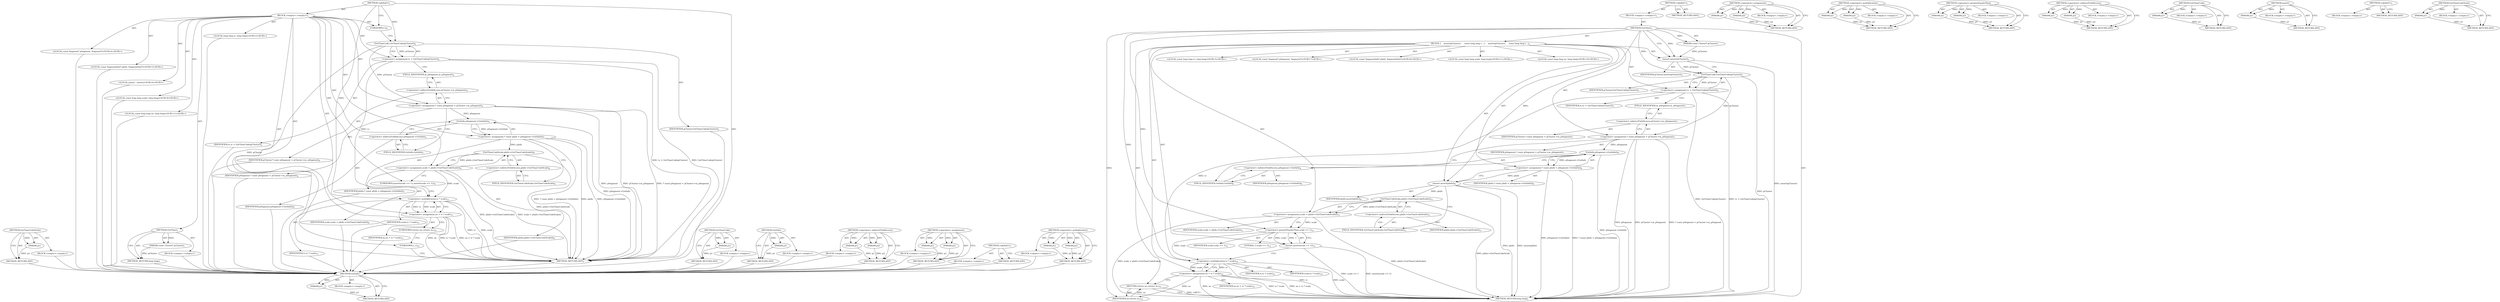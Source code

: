 digraph "&lt;operator&gt;.multiplication" {
vulnerable_95 [label=<(METHOD,GetInfo)>];
vulnerable_96 [label=<(PARAM,p1)>];
vulnerable_97 [label=<(BLOCK,&lt;empty&gt;,&lt;empty&gt;)>];
vulnerable_98 [label=<(METHOD_RETURN,ANY)>];
vulnerable_6 [label=<(METHOD,&lt;global&gt;)<SUB>1</SUB>>];
vulnerable_7 [label=<(BLOCK,&lt;empty&gt;,&lt;empty&gt;)<SUB>1</SUB>>];
vulnerable_8 [label=<(METHOD,GetTime)<SUB>1</SUB>>];
vulnerable_9 [label=<(PARAM,const Cluster* pCluster)<SUB>1</SUB>>];
vulnerable_10 [label=<(BLOCK,{
    assert(pCluster);
 
    const long long t...,{
    assert(pCluster);
 
    const long long t...)<SUB>2</SUB>>];
vulnerable_11 [label=<(assert,assert(pCluster))<SUB>3</SUB>>];
vulnerable_12 [label=<(IDENTIFIER,pCluster,assert(pCluster))<SUB>3</SUB>>];
vulnerable_13 [label="<(LOCAL,const long long tc: long long)<SUB>5</SUB>>"];
vulnerable_14 [label=<(&lt;operator&gt;.assignment,tc = GetTimeCode(pCluster))<SUB>5</SUB>>];
vulnerable_15 [label=<(IDENTIFIER,tc,tc = GetTimeCode(pCluster))<SUB>5</SUB>>];
vulnerable_16 [label=<(GetTimeCode,GetTimeCode(pCluster))<SUB>5</SUB>>];
vulnerable_17 [label=<(IDENTIFIER,pCluster,GetTimeCode(pCluster))<SUB>5</SUB>>];
vulnerable_18 [label="<(LOCAL,const Segment* pSegment: Segment*)<SUB>7</SUB>>"];
vulnerable_19 [label=<(&lt;operator&gt;.assignment,* const pSegment = pCluster-&gt;m_pSegment)<SUB>7</SUB>>];
vulnerable_20 [label=<(IDENTIFIER,pSegment,* const pSegment = pCluster-&gt;m_pSegment)<SUB>7</SUB>>];
vulnerable_21 [label=<(&lt;operator&gt;.indirectFieldAccess,pCluster-&gt;m_pSegment)<SUB>7</SUB>>];
vulnerable_22 [label=<(IDENTIFIER,pCluster,* const pSegment = pCluster-&gt;m_pSegment)<SUB>7</SUB>>];
vulnerable_23 [label=<(FIELD_IDENTIFIER,m_pSegment,m_pSegment)<SUB>7</SUB>>];
vulnerable_24 [label="<(LOCAL,const SegmentInfo* pInfo: SegmentInfo*)<SUB>8</SUB>>"];
vulnerable_25 [label=<(&lt;operator&gt;.assignment,* const pInfo = pSegment-&gt;GetInfo())<SUB>8</SUB>>];
vulnerable_26 [label=<(IDENTIFIER,pInfo,* const pInfo = pSegment-&gt;GetInfo())<SUB>8</SUB>>];
vulnerable_27 [label=<(GetInfo,pSegment-&gt;GetInfo())<SUB>8</SUB>>];
vulnerable_28 [label=<(&lt;operator&gt;.indirectFieldAccess,pSegment-&gt;GetInfo)<SUB>8</SUB>>];
vulnerable_29 [label=<(IDENTIFIER,pSegment,pSegment-&gt;GetInfo())<SUB>8</SUB>>];
vulnerable_30 [label=<(FIELD_IDENTIFIER,GetInfo,GetInfo)<SUB>8</SUB>>];
vulnerable_31 [label=<(assert,assert(pInfo))<SUB>9</SUB>>];
vulnerable_32 [label=<(IDENTIFIER,pInfo,assert(pInfo))<SUB>9</SUB>>];
vulnerable_33 [label="<(LOCAL,const long long scale: long long)<SUB>11</SUB>>"];
vulnerable_34 [label=<(&lt;operator&gt;.assignment,scale = pInfo-&gt;GetTimeCodeScale())<SUB>11</SUB>>];
vulnerable_35 [label=<(IDENTIFIER,scale,scale = pInfo-&gt;GetTimeCodeScale())<SUB>11</SUB>>];
vulnerable_36 [label=<(GetTimeCodeScale,pInfo-&gt;GetTimeCodeScale())<SUB>11</SUB>>];
vulnerable_37 [label=<(&lt;operator&gt;.indirectFieldAccess,pInfo-&gt;GetTimeCodeScale)<SUB>11</SUB>>];
vulnerable_38 [label=<(IDENTIFIER,pInfo,pInfo-&gt;GetTimeCodeScale())<SUB>11</SUB>>];
vulnerable_39 [label=<(FIELD_IDENTIFIER,GetTimeCodeScale,GetTimeCodeScale)<SUB>11</SUB>>];
vulnerable_40 [label=<(assert,assert(scale &gt;= 1))<SUB>12</SUB>>];
vulnerable_41 [label=<(&lt;operator&gt;.greaterEqualsThan,scale &gt;= 1)<SUB>12</SUB>>];
vulnerable_42 [label=<(IDENTIFIER,scale,scale &gt;= 1)<SUB>12</SUB>>];
vulnerable_43 [label=<(LITERAL,1,scale &gt;= 1)<SUB>12</SUB>>];
vulnerable_44 [label="<(LOCAL,const long long ns: long long)<SUB>14</SUB>>"];
vulnerable_45 [label=<(&lt;operator&gt;.assignment,ns = tc * scale)<SUB>14</SUB>>];
vulnerable_46 [label=<(IDENTIFIER,ns,ns = tc * scale)<SUB>14</SUB>>];
vulnerable_47 [label=<(&lt;operator&gt;.multiplication,tc * scale)<SUB>14</SUB>>];
vulnerable_48 [label=<(IDENTIFIER,tc,tc * scale)<SUB>14</SUB>>];
vulnerable_49 [label=<(IDENTIFIER,scale,tc * scale)<SUB>14</SUB>>];
vulnerable_50 [label=<(RETURN,return ns;,return ns;)<SUB>15</SUB>>];
vulnerable_51 [label=<(IDENTIFIER,ns,return ns;)<SUB>15</SUB>>];
vulnerable_52 [label=<(METHOD_RETURN,long long)<SUB>1</SUB>>];
vulnerable_54 [label=<(METHOD_RETURN,ANY)<SUB>1</SUB>>];
vulnerable_81 [label=<(METHOD,&lt;operator&gt;.assignment)>];
vulnerable_82 [label=<(PARAM,p1)>];
vulnerable_83 [label=<(PARAM,p2)>];
vulnerable_84 [label=<(BLOCK,&lt;empty&gt;,&lt;empty&gt;)>];
vulnerable_85 [label=<(METHOD_RETURN,ANY)>];
vulnerable_108 [label=<(METHOD,&lt;operator&gt;.multiplication)>];
vulnerable_109 [label=<(PARAM,p1)>];
vulnerable_110 [label=<(PARAM,p2)>];
vulnerable_111 [label=<(BLOCK,&lt;empty&gt;,&lt;empty&gt;)>];
vulnerable_112 [label=<(METHOD_RETURN,ANY)>];
vulnerable_103 [label=<(METHOD,&lt;operator&gt;.greaterEqualsThan)>];
vulnerable_104 [label=<(PARAM,p1)>];
vulnerable_105 [label=<(PARAM,p2)>];
vulnerable_106 [label=<(BLOCK,&lt;empty&gt;,&lt;empty&gt;)>];
vulnerable_107 [label=<(METHOD_RETURN,ANY)>];
vulnerable_90 [label=<(METHOD,&lt;operator&gt;.indirectFieldAccess)>];
vulnerable_91 [label=<(PARAM,p1)>];
vulnerable_92 [label=<(PARAM,p2)>];
vulnerable_93 [label=<(BLOCK,&lt;empty&gt;,&lt;empty&gt;)>];
vulnerable_94 [label=<(METHOD_RETURN,ANY)>];
vulnerable_86 [label=<(METHOD,GetTimeCode)>];
vulnerable_87 [label=<(PARAM,p1)>];
vulnerable_88 [label=<(BLOCK,&lt;empty&gt;,&lt;empty&gt;)>];
vulnerable_89 [label=<(METHOD_RETURN,ANY)>];
vulnerable_77 [label=<(METHOD,assert)>];
vulnerable_78 [label=<(PARAM,p1)>];
vulnerable_79 [label=<(BLOCK,&lt;empty&gt;,&lt;empty&gt;)>];
vulnerable_80 [label=<(METHOD_RETURN,ANY)>];
vulnerable_71 [label=<(METHOD,&lt;global&gt;)<SUB>1</SUB>>];
vulnerable_72 [label=<(BLOCK,&lt;empty&gt;,&lt;empty&gt;)>];
vulnerable_73 [label=<(METHOD_RETURN,ANY)>];
vulnerable_99 [label=<(METHOD,GetTimeCodeScale)>];
vulnerable_100 [label=<(PARAM,p1)>];
vulnerable_101 [label=<(BLOCK,&lt;empty&gt;,&lt;empty&gt;)>];
vulnerable_102 [label=<(METHOD_RETURN,ANY)>];
fixed_88 [label=<(METHOD,GetTimeCodeScale)>];
fixed_89 [label=<(PARAM,p1)>];
fixed_90 [label=<(BLOCK,&lt;empty&gt;,&lt;empty&gt;)>];
fixed_91 [label=<(METHOD_RETURN,ANY)>];
fixed_6 [label=<(METHOD,&lt;global&gt;)<SUB>1</SUB>>];
fixed_7 [label=<(BLOCK,&lt;empty&gt;,&lt;empty&gt;)<SUB>1</SUB>>];
fixed_8 [label=<(METHOD,GetTime)<SUB>1</SUB>>];
fixed_9 [label=<(PARAM,const Cluster* pCluster)<SUB>1</SUB>>];
fixed_10 [label=<(BLOCK,&lt;empty&gt;,&lt;empty&gt;)>];
fixed_11 [label=<(METHOD_RETURN,long long)<SUB>1</SUB>>];
fixed_13 [label=<(UNKNOWN,t,t)<SUB>2</SUB>>];
fixed_14 [label="<(LOCAL,long long tc: long long)<SUB>2</SUB>>"];
fixed_15 [label=<(&lt;operator&gt;.assignment,tc = GetTimeCode(pCluster))<SUB>2</SUB>>];
fixed_16 [label=<(IDENTIFIER,tc,tc = GetTimeCode(pCluster))<SUB>2</SUB>>];
fixed_17 [label=<(GetTimeCode,GetTimeCode(pCluster))<SUB>2</SUB>>];
fixed_18 [label=<(IDENTIFIER,pCluster,GetTimeCode(pCluster))<SUB>2</SUB>>];
fixed_19 [label="<(LOCAL,const Segment* pSegment: Segment*)<SUB>4</SUB>>"];
fixed_20 [label=<(&lt;operator&gt;.assignment,* const pSegment = pCluster-&gt;m_pSegment)<SUB>4</SUB>>];
fixed_21 [label=<(IDENTIFIER,pSegment,* const pSegment = pCluster-&gt;m_pSegment)<SUB>4</SUB>>];
fixed_22 [label=<(&lt;operator&gt;.indirectFieldAccess,pCluster-&gt;m_pSegment)<SUB>4</SUB>>];
fixed_23 [label=<(IDENTIFIER,pCluster,* const pSegment = pCluster-&gt;m_pSegment)<SUB>4</SUB>>];
fixed_24 [label=<(FIELD_IDENTIFIER,m_pSegment,m_pSegment)<SUB>4</SUB>>];
fixed_25 [label="<(LOCAL,const SegmentInfo* pInfo: SegmentInfo*)<SUB>5</SUB>>"];
fixed_26 [label=<(&lt;operator&gt;.assignment,* const pInfo = pSegment-&gt;GetInfo())<SUB>5</SUB>>];
fixed_27 [label=<(IDENTIFIER,pInfo,* const pInfo = pSegment-&gt;GetInfo())<SUB>5</SUB>>];
fixed_28 [label=<(GetInfo,pSegment-&gt;GetInfo())<SUB>5</SUB>>];
fixed_29 [label=<(&lt;operator&gt;.indirectFieldAccess,pSegment-&gt;GetInfo)<SUB>5</SUB>>];
fixed_30 [label=<(IDENTIFIER,pSegment,pSegment-&gt;GetInfo())<SUB>5</SUB>>];
fixed_31 [label=<(FIELD_IDENTIFIER,GetInfo,GetInfo)<SUB>5</SUB>>];
fixed_32 [label="<(LOCAL,assert : assert)<SUB>6</SUB>>"];
fixed_33 [label="<(LOCAL,const long long scale: long long)<SUB>8</SUB>>"];
fixed_34 [label=<(&lt;operator&gt;.assignment,scale = pInfo-&gt;GetTimeCodeScale())<SUB>8</SUB>>];
fixed_35 [label=<(IDENTIFIER,scale,scale = pInfo-&gt;GetTimeCodeScale())<SUB>8</SUB>>];
fixed_36 [label=<(GetTimeCodeScale,pInfo-&gt;GetTimeCodeScale())<SUB>8</SUB>>];
fixed_37 [label=<(&lt;operator&gt;.indirectFieldAccess,pInfo-&gt;GetTimeCodeScale)<SUB>8</SUB>>];
fixed_38 [label=<(IDENTIFIER,pInfo,pInfo-&gt;GetTimeCodeScale())<SUB>8</SUB>>];
fixed_39 [label=<(FIELD_IDENTIFIER,GetTimeCodeScale,GetTimeCodeScale)<SUB>8</SUB>>];
fixed_40 [label=<(UNKNOWN,assert(scale &gt;= 1);,assert(scale &gt;= 1);)<SUB>9</SUB>>];
fixed_41 [label="<(LOCAL,const long long ns: long long)<SUB>11</SUB>>"];
fixed_42 [label=<(&lt;operator&gt;.assignment,ns = tc * scale)<SUB>11</SUB>>];
fixed_43 [label=<(IDENTIFIER,ns,ns = tc * scale)<SUB>11</SUB>>];
fixed_44 [label=<(&lt;operator&gt;.multiplication,tc * scale)<SUB>11</SUB>>];
fixed_45 [label=<(IDENTIFIER,tc,tc * scale)<SUB>11</SUB>>];
fixed_46 [label=<(IDENTIFIER,scale,tc * scale)<SUB>11</SUB>>];
fixed_47 [label=<(UNKNOWN,return ns;,return ns;)<SUB>13</SUB>>];
fixed_48 [label=<(UNKNOWN,},})<SUB>14</SUB>>];
fixed_49 [label=<(METHOD_RETURN,ANY)<SUB>1</SUB>>];
fixed_75 [label=<(METHOD,GetTimeCode)>];
fixed_76 [label=<(PARAM,p1)>];
fixed_77 [label=<(BLOCK,&lt;empty&gt;,&lt;empty&gt;)>];
fixed_78 [label=<(METHOD_RETURN,ANY)>];
fixed_84 [label=<(METHOD,GetInfo)>];
fixed_85 [label=<(PARAM,p1)>];
fixed_86 [label=<(BLOCK,&lt;empty&gt;,&lt;empty&gt;)>];
fixed_87 [label=<(METHOD_RETURN,ANY)>];
fixed_79 [label=<(METHOD,&lt;operator&gt;.indirectFieldAccess)>];
fixed_80 [label=<(PARAM,p1)>];
fixed_81 [label=<(PARAM,p2)>];
fixed_82 [label=<(BLOCK,&lt;empty&gt;,&lt;empty&gt;)>];
fixed_83 [label=<(METHOD_RETURN,ANY)>];
fixed_70 [label=<(METHOD,&lt;operator&gt;.assignment)>];
fixed_71 [label=<(PARAM,p1)>];
fixed_72 [label=<(PARAM,p2)>];
fixed_73 [label=<(BLOCK,&lt;empty&gt;,&lt;empty&gt;)>];
fixed_74 [label=<(METHOD_RETURN,ANY)>];
fixed_64 [label=<(METHOD,&lt;global&gt;)<SUB>1</SUB>>];
fixed_65 [label=<(BLOCK,&lt;empty&gt;,&lt;empty&gt;)>];
fixed_66 [label=<(METHOD_RETURN,ANY)>];
fixed_92 [label=<(METHOD,&lt;operator&gt;.multiplication)>];
fixed_93 [label=<(PARAM,p1)>];
fixed_94 [label=<(PARAM,p2)>];
fixed_95 [label=<(BLOCK,&lt;empty&gt;,&lt;empty&gt;)>];
fixed_96 [label=<(METHOD_RETURN,ANY)>];
vulnerable_95 -> vulnerable_96  [key=0, label="AST: "];
vulnerable_95 -> vulnerable_96  [key=1, label="DDG: "];
vulnerable_95 -> vulnerable_97  [key=0, label="AST: "];
vulnerable_95 -> vulnerable_98  [key=0, label="AST: "];
vulnerable_95 -> vulnerable_98  [key=1, label="CFG: "];
vulnerable_96 -> vulnerable_98  [key=0, label="DDG: p1"];
vulnerable_6 -> vulnerable_7  [key=0, label="AST: "];
vulnerable_6 -> vulnerable_54  [key=0, label="AST: "];
vulnerable_6 -> vulnerable_54  [key=1, label="CFG: "];
vulnerable_7 -> vulnerable_8  [key=0, label="AST: "];
vulnerable_8 -> vulnerable_9  [key=0, label="AST: "];
vulnerable_8 -> vulnerable_9  [key=1, label="DDG: "];
vulnerable_8 -> vulnerable_10  [key=0, label="AST: "];
vulnerable_8 -> vulnerable_52  [key=0, label="AST: "];
vulnerable_8 -> vulnerable_11  [key=0, label="CFG: "];
vulnerable_8 -> vulnerable_11  [key=1, label="DDG: "];
vulnerable_8 -> vulnerable_31  [key=0, label="DDG: "];
vulnerable_8 -> vulnerable_51  [key=0, label="DDG: "];
vulnerable_8 -> vulnerable_16  [key=0, label="DDG: "];
vulnerable_8 -> vulnerable_41  [key=0, label="DDG: "];
vulnerable_8 -> vulnerable_47  [key=0, label="DDG: "];
vulnerable_9 -> vulnerable_11  [key=0, label="DDG: pCluster"];
vulnerable_10 -> vulnerable_11  [key=0, label="AST: "];
vulnerable_10 -> vulnerable_13  [key=0, label="AST: "];
vulnerable_10 -> vulnerable_14  [key=0, label="AST: "];
vulnerable_10 -> vulnerable_18  [key=0, label="AST: "];
vulnerable_10 -> vulnerable_19  [key=0, label="AST: "];
vulnerable_10 -> vulnerable_24  [key=0, label="AST: "];
vulnerable_10 -> vulnerable_25  [key=0, label="AST: "];
vulnerable_10 -> vulnerable_31  [key=0, label="AST: "];
vulnerable_10 -> vulnerable_33  [key=0, label="AST: "];
vulnerable_10 -> vulnerable_34  [key=0, label="AST: "];
vulnerable_10 -> vulnerable_40  [key=0, label="AST: "];
vulnerable_10 -> vulnerable_44  [key=0, label="AST: "];
vulnerable_10 -> vulnerable_45  [key=0, label="AST: "];
vulnerable_10 -> vulnerable_50  [key=0, label="AST: "];
vulnerable_11 -> vulnerable_12  [key=0, label="AST: "];
vulnerable_11 -> vulnerable_16  [key=0, label="CFG: "];
vulnerable_11 -> vulnerable_16  [key=1, label="DDG: pCluster"];
vulnerable_11 -> vulnerable_52  [key=0, label="DDG: assert(pCluster)"];
vulnerable_14 -> vulnerable_15  [key=0, label="AST: "];
vulnerable_14 -> vulnerable_16  [key=0, label="AST: "];
vulnerable_14 -> vulnerable_23  [key=0, label="CFG: "];
vulnerable_14 -> vulnerable_52  [key=0, label="DDG: GetTimeCode(pCluster)"];
vulnerable_14 -> vulnerable_52  [key=1, label="DDG: tc = GetTimeCode(pCluster)"];
vulnerable_14 -> vulnerable_47  [key=0, label="DDG: tc"];
vulnerable_16 -> vulnerable_17  [key=0, label="AST: "];
vulnerable_16 -> vulnerable_14  [key=0, label="CFG: "];
vulnerable_16 -> vulnerable_14  [key=1, label="DDG: pCluster"];
vulnerable_16 -> vulnerable_52  [key=0, label="DDG: pCluster"];
vulnerable_16 -> vulnerable_19  [key=0, label="DDG: pCluster"];
vulnerable_19 -> vulnerable_20  [key=0, label="AST: "];
vulnerable_19 -> vulnerable_21  [key=0, label="AST: "];
vulnerable_19 -> vulnerable_30  [key=0, label="CFG: "];
vulnerable_19 -> vulnerable_52  [key=0, label="DDG: pSegment"];
vulnerable_19 -> vulnerable_52  [key=1, label="DDG: pCluster-&gt;m_pSegment"];
vulnerable_19 -> vulnerable_52  [key=2, label="DDG: * const pSegment = pCluster-&gt;m_pSegment"];
vulnerable_19 -> vulnerable_27  [key=0, label="DDG: pSegment"];
vulnerable_21 -> vulnerable_22  [key=0, label="AST: "];
vulnerable_21 -> vulnerable_23  [key=0, label="AST: "];
vulnerable_21 -> vulnerable_19  [key=0, label="CFG: "];
vulnerable_23 -> vulnerable_21  [key=0, label="CFG: "];
vulnerable_25 -> vulnerable_26  [key=0, label="AST: "];
vulnerable_25 -> vulnerable_27  [key=0, label="AST: "];
vulnerable_25 -> vulnerable_31  [key=0, label="CFG: "];
vulnerable_25 -> vulnerable_31  [key=1, label="DDG: pInfo"];
vulnerable_25 -> vulnerable_52  [key=0, label="DDG: pSegment-&gt;GetInfo()"];
vulnerable_25 -> vulnerable_52  [key=1, label="DDG: * const pInfo = pSegment-&gt;GetInfo()"];
vulnerable_27 -> vulnerable_28  [key=0, label="AST: "];
vulnerable_27 -> vulnerable_25  [key=0, label="CFG: "];
vulnerable_27 -> vulnerable_25  [key=1, label="DDG: pSegment-&gt;GetInfo"];
vulnerable_27 -> vulnerable_52  [key=0, label="DDG: pSegment-&gt;GetInfo"];
vulnerable_28 -> vulnerable_29  [key=0, label="AST: "];
vulnerable_28 -> vulnerable_30  [key=0, label="AST: "];
vulnerable_28 -> vulnerable_27  [key=0, label="CFG: "];
vulnerable_30 -> vulnerable_28  [key=0, label="CFG: "];
vulnerable_31 -> vulnerable_32  [key=0, label="AST: "];
vulnerable_31 -> vulnerable_39  [key=0, label="CFG: "];
vulnerable_31 -> vulnerable_52  [key=0, label="DDG: pInfo"];
vulnerable_31 -> vulnerable_52  [key=1, label="DDG: assert(pInfo)"];
vulnerable_31 -> vulnerable_36  [key=0, label="DDG: pInfo"];
vulnerable_34 -> vulnerable_35  [key=0, label="AST: "];
vulnerable_34 -> vulnerable_36  [key=0, label="AST: "];
vulnerable_34 -> vulnerable_41  [key=0, label="CFG: "];
vulnerable_34 -> vulnerable_41  [key=1, label="DDG: scale"];
vulnerable_34 -> vulnerable_52  [key=0, label="DDG: pInfo-&gt;GetTimeCodeScale()"];
vulnerable_34 -> vulnerable_52  [key=1, label="DDG: scale = pInfo-&gt;GetTimeCodeScale()"];
vulnerable_36 -> vulnerable_37  [key=0, label="AST: "];
vulnerable_36 -> vulnerable_34  [key=0, label="CFG: "];
vulnerable_36 -> vulnerable_34  [key=1, label="DDG: pInfo-&gt;GetTimeCodeScale"];
vulnerable_36 -> vulnerable_52  [key=0, label="DDG: pInfo-&gt;GetTimeCodeScale"];
vulnerable_37 -> vulnerable_38  [key=0, label="AST: "];
vulnerable_37 -> vulnerable_39  [key=0, label="AST: "];
vulnerable_37 -> vulnerable_36  [key=0, label="CFG: "];
vulnerable_39 -> vulnerable_37  [key=0, label="CFG: "];
vulnerable_40 -> vulnerable_41  [key=0, label="AST: "];
vulnerable_40 -> vulnerable_47  [key=0, label="CFG: "];
vulnerable_40 -> vulnerable_52  [key=0, label="DDG: scale &gt;= 1"];
vulnerable_40 -> vulnerable_52  [key=1, label="DDG: assert(scale &gt;= 1)"];
vulnerable_41 -> vulnerable_42  [key=0, label="AST: "];
vulnerable_41 -> vulnerable_43  [key=0, label="AST: "];
vulnerable_41 -> vulnerable_40  [key=0, label="CFG: "];
vulnerable_41 -> vulnerable_40  [key=1, label="DDG: scale"];
vulnerable_41 -> vulnerable_40  [key=2, label="DDG: 1"];
vulnerable_41 -> vulnerable_47  [key=0, label="DDG: scale"];
vulnerable_45 -> vulnerable_46  [key=0, label="AST: "];
vulnerable_45 -> vulnerable_47  [key=0, label="AST: "];
vulnerable_45 -> vulnerable_50  [key=0, label="CFG: "];
vulnerable_45 -> vulnerable_52  [key=0, label="DDG: ns"];
vulnerable_45 -> vulnerable_52  [key=1, label="DDG: tc * scale"];
vulnerable_45 -> vulnerable_52  [key=2, label="DDG: ns = tc * scale"];
vulnerable_45 -> vulnerable_51  [key=0, label="DDG: ns"];
vulnerable_47 -> vulnerable_48  [key=0, label="AST: "];
vulnerable_47 -> vulnerable_49  [key=0, label="AST: "];
vulnerable_47 -> vulnerable_45  [key=0, label="CFG: "];
vulnerable_47 -> vulnerable_45  [key=1, label="DDG: tc"];
vulnerable_47 -> vulnerable_45  [key=2, label="DDG: scale"];
vulnerable_47 -> vulnerable_52  [key=0, label="DDG: tc"];
vulnerable_47 -> vulnerable_52  [key=1, label="DDG: scale"];
vulnerable_50 -> vulnerable_51  [key=0, label="AST: "];
vulnerable_50 -> vulnerable_52  [key=0, label="CFG: "];
vulnerable_50 -> vulnerable_52  [key=1, label="DDG: &lt;RET&gt;"];
vulnerable_51 -> vulnerable_50  [key=0, label="DDG: ns"];
vulnerable_81 -> vulnerable_82  [key=0, label="AST: "];
vulnerable_81 -> vulnerable_82  [key=1, label="DDG: "];
vulnerable_81 -> vulnerable_84  [key=0, label="AST: "];
vulnerable_81 -> vulnerable_83  [key=0, label="AST: "];
vulnerable_81 -> vulnerable_83  [key=1, label="DDG: "];
vulnerable_81 -> vulnerable_85  [key=0, label="AST: "];
vulnerable_81 -> vulnerable_85  [key=1, label="CFG: "];
vulnerable_82 -> vulnerable_85  [key=0, label="DDG: p1"];
vulnerable_83 -> vulnerable_85  [key=0, label="DDG: p2"];
vulnerable_108 -> vulnerable_109  [key=0, label="AST: "];
vulnerable_108 -> vulnerable_109  [key=1, label="DDG: "];
vulnerable_108 -> vulnerable_111  [key=0, label="AST: "];
vulnerable_108 -> vulnerable_110  [key=0, label="AST: "];
vulnerable_108 -> vulnerable_110  [key=1, label="DDG: "];
vulnerable_108 -> vulnerable_112  [key=0, label="AST: "];
vulnerable_108 -> vulnerable_112  [key=1, label="CFG: "];
vulnerable_109 -> vulnerable_112  [key=0, label="DDG: p1"];
vulnerable_110 -> vulnerable_112  [key=0, label="DDG: p2"];
vulnerable_103 -> vulnerable_104  [key=0, label="AST: "];
vulnerable_103 -> vulnerable_104  [key=1, label="DDG: "];
vulnerable_103 -> vulnerable_106  [key=0, label="AST: "];
vulnerable_103 -> vulnerable_105  [key=0, label="AST: "];
vulnerable_103 -> vulnerable_105  [key=1, label="DDG: "];
vulnerable_103 -> vulnerable_107  [key=0, label="AST: "];
vulnerable_103 -> vulnerable_107  [key=1, label="CFG: "];
vulnerable_104 -> vulnerable_107  [key=0, label="DDG: p1"];
vulnerable_105 -> vulnerable_107  [key=0, label="DDG: p2"];
vulnerable_90 -> vulnerable_91  [key=0, label="AST: "];
vulnerable_90 -> vulnerable_91  [key=1, label="DDG: "];
vulnerable_90 -> vulnerable_93  [key=0, label="AST: "];
vulnerable_90 -> vulnerable_92  [key=0, label="AST: "];
vulnerable_90 -> vulnerable_92  [key=1, label="DDG: "];
vulnerable_90 -> vulnerable_94  [key=0, label="AST: "];
vulnerable_90 -> vulnerable_94  [key=1, label="CFG: "];
vulnerable_91 -> vulnerable_94  [key=0, label="DDG: p1"];
vulnerable_92 -> vulnerable_94  [key=0, label="DDG: p2"];
vulnerable_86 -> vulnerable_87  [key=0, label="AST: "];
vulnerable_86 -> vulnerable_87  [key=1, label="DDG: "];
vulnerable_86 -> vulnerable_88  [key=0, label="AST: "];
vulnerable_86 -> vulnerable_89  [key=0, label="AST: "];
vulnerable_86 -> vulnerable_89  [key=1, label="CFG: "];
vulnerable_87 -> vulnerable_89  [key=0, label="DDG: p1"];
vulnerable_77 -> vulnerable_78  [key=0, label="AST: "];
vulnerable_77 -> vulnerable_78  [key=1, label="DDG: "];
vulnerable_77 -> vulnerable_79  [key=0, label="AST: "];
vulnerable_77 -> vulnerable_80  [key=0, label="AST: "];
vulnerable_77 -> vulnerable_80  [key=1, label="CFG: "];
vulnerable_78 -> vulnerable_80  [key=0, label="DDG: p1"];
vulnerable_71 -> vulnerable_72  [key=0, label="AST: "];
vulnerable_71 -> vulnerable_73  [key=0, label="AST: "];
vulnerable_71 -> vulnerable_73  [key=1, label="CFG: "];
vulnerable_99 -> vulnerable_100  [key=0, label="AST: "];
vulnerable_99 -> vulnerable_100  [key=1, label="DDG: "];
vulnerable_99 -> vulnerable_101  [key=0, label="AST: "];
vulnerable_99 -> vulnerable_102  [key=0, label="AST: "];
vulnerable_99 -> vulnerable_102  [key=1, label="CFG: "];
vulnerable_100 -> vulnerable_102  [key=0, label="DDG: p1"];
fixed_88 -> fixed_89  [key=0, label="AST: "];
fixed_88 -> fixed_89  [key=1, label="DDG: "];
fixed_88 -> fixed_90  [key=0, label="AST: "];
fixed_88 -> fixed_91  [key=0, label="AST: "];
fixed_88 -> fixed_91  [key=1, label="CFG: "];
fixed_89 -> fixed_91  [key=0, label="DDG: p1"];
fixed_90 -> vulnerable_95  [key=0];
fixed_91 -> vulnerable_95  [key=0];
fixed_6 -> fixed_7  [key=0, label="AST: "];
fixed_6 -> fixed_49  [key=0, label="AST: "];
fixed_6 -> fixed_13  [key=0, label="CFG: "];
fixed_6 -> fixed_17  [key=0, label="DDG: "];
fixed_6 -> fixed_44  [key=0, label="DDG: "];
fixed_7 -> fixed_8  [key=0, label="AST: "];
fixed_7 -> fixed_13  [key=0, label="AST: "];
fixed_7 -> fixed_14  [key=0, label="AST: "];
fixed_7 -> fixed_15  [key=0, label="AST: "];
fixed_7 -> fixed_19  [key=0, label="AST: "];
fixed_7 -> fixed_20  [key=0, label="AST: "];
fixed_7 -> fixed_25  [key=0, label="AST: "];
fixed_7 -> fixed_26  [key=0, label="AST: "];
fixed_7 -> fixed_32  [key=0, label="AST: "];
fixed_7 -> fixed_33  [key=0, label="AST: "];
fixed_7 -> fixed_34  [key=0, label="AST: "];
fixed_7 -> fixed_40  [key=0, label="AST: "];
fixed_7 -> fixed_41  [key=0, label="AST: "];
fixed_7 -> fixed_42  [key=0, label="AST: "];
fixed_7 -> fixed_47  [key=0, label="AST: "];
fixed_7 -> fixed_48  [key=0, label="AST: "];
fixed_8 -> fixed_9  [key=0, label="AST: "];
fixed_8 -> fixed_9  [key=1, label="DDG: "];
fixed_8 -> fixed_10  [key=0, label="AST: "];
fixed_8 -> fixed_11  [key=0, label="AST: "];
fixed_8 -> fixed_11  [key=1, label="CFG: "];
fixed_9 -> fixed_11  [key=0, label="DDG: pCluster"];
fixed_10 -> vulnerable_95  [key=0];
fixed_11 -> vulnerable_95  [key=0];
fixed_13 -> fixed_17  [key=0, label="CFG: "];
fixed_14 -> vulnerable_95  [key=0];
fixed_15 -> fixed_16  [key=0, label="AST: "];
fixed_15 -> fixed_17  [key=0, label="AST: "];
fixed_15 -> fixed_24  [key=0, label="CFG: "];
fixed_15 -> fixed_49  [key=0, label="DDG: GetTimeCode(pCluster)"];
fixed_15 -> fixed_49  [key=1, label="DDG: tc = GetTimeCode(pCluster)"];
fixed_15 -> fixed_44  [key=0, label="DDG: tc"];
fixed_16 -> vulnerable_95  [key=0];
fixed_17 -> fixed_18  [key=0, label="AST: "];
fixed_17 -> fixed_15  [key=0, label="CFG: "];
fixed_17 -> fixed_15  [key=1, label="DDG: pCluster"];
fixed_17 -> fixed_49  [key=0, label="DDG: pCluster"];
fixed_17 -> fixed_20  [key=0, label="DDG: pCluster"];
fixed_18 -> vulnerable_95  [key=0];
fixed_19 -> vulnerable_95  [key=0];
fixed_20 -> fixed_21  [key=0, label="AST: "];
fixed_20 -> fixed_22  [key=0, label="AST: "];
fixed_20 -> fixed_31  [key=0, label="CFG: "];
fixed_20 -> fixed_49  [key=0, label="DDG: pSegment"];
fixed_20 -> fixed_49  [key=1, label="DDG: pCluster-&gt;m_pSegment"];
fixed_20 -> fixed_49  [key=2, label="DDG: * const pSegment = pCluster-&gt;m_pSegment"];
fixed_20 -> fixed_28  [key=0, label="DDG: pSegment"];
fixed_21 -> vulnerable_95  [key=0];
fixed_22 -> fixed_23  [key=0, label="AST: "];
fixed_22 -> fixed_24  [key=0, label="AST: "];
fixed_22 -> fixed_20  [key=0, label="CFG: "];
fixed_23 -> vulnerable_95  [key=0];
fixed_24 -> fixed_22  [key=0, label="CFG: "];
fixed_25 -> vulnerable_95  [key=0];
fixed_26 -> fixed_27  [key=0, label="AST: "];
fixed_26 -> fixed_28  [key=0, label="AST: "];
fixed_26 -> fixed_39  [key=0, label="CFG: "];
fixed_26 -> fixed_49  [key=0, label="DDG: pInfo"];
fixed_26 -> fixed_49  [key=1, label="DDG: pSegment-&gt;GetInfo()"];
fixed_26 -> fixed_49  [key=2, label="DDG: * const pInfo = pSegment-&gt;GetInfo()"];
fixed_26 -> fixed_36  [key=0, label="DDG: pInfo"];
fixed_27 -> vulnerable_95  [key=0];
fixed_28 -> fixed_29  [key=0, label="AST: "];
fixed_28 -> fixed_26  [key=0, label="CFG: "];
fixed_28 -> fixed_26  [key=1, label="DDG: pSegment-&gt;GetInfo"];
fixed_28 -> fixed_49  [key=0, label="DDG: pSegment-&gt;GetInfo"];
fixed_29 -> fixed_30  [key=0, label="AST: "];
fixed_29 -> fixed_31  [key=0, label="AST: "];
fixed_29 -> fixed_28  [key=0, label="CFG: "];
fixed_30 -> vulnerable_95  [key=0];
fixed_31 -> fixed_29  [key=0, label="CFG: "];
fixed_32 -> vulnerable_95  [key=0];
fixed_33 -> vulnerable_95  [key=0];
fixed_34 -> fixed_35  [key=0, label="AST: "];
fixed_34 -> fixed_36  [key=0, label="AST: "];
fixed_34 -> fixed_40  [key=0, label="CFG: "];
fixed_34 -> fixed_49  [key=0, label="DDG: pInfo-&gt;GetTimeCodeScale()"];
fixed_34 -> fixed_49  [key=1, label="DDG: scale = pInfo-&gt;GetTimeCodeScale()"];
fixed_34 -> fixed_44  [key=0, label="DDG: scale"];
fixed_35 -> vulnerable_95  [key=0];
fixed_36 -> fixed_37  [key=0, label="AST: "];
fixed_36 -> fixed_34  [key=0, label="CFG: "];
fixed_36 -> fixed_34  [key=1, label="DDG: pInfo-&gt;GetTimeCodeScale"];
fixed_36 -> fixed_49  [key=0, label="DDG: pInfo-&gt;GetTimeCodeScale"];
fixed_37 -> fixed_38  [key=0, label="AST: "];
fixed_37 -> fixed_39  [key=0, label="AST: "];
fixed_37 -> fixed_36  [key=0, label="CFG: "];
fixed_38 -> vulnerable_95  [key=0];
fixed_39 -> fixed_37  [key=0, label="CFG: "];
fixed_40 -> fixed_44  [key=0, label="CFG: "];
fixed_41 -> vulnerable_95  [key=0];
fixed_42 -> fixed_43  [key=0, label="AST: "];
fixed_42 -> fixed_44  [key=0, label="AST: "];
fixed_42 -> fixed_47  [key=0, label="CFG: "];
fixed_42 -> fixed_49  [key=0, label="DDG: ns"];
fixed_42 -> fixed_49  [key=1, label="DDG: tc * scale"];
fixed_42 -> fixed_49  [key=2, label="DDG: ns = tc * scale"];
fixed_43 -> vulnerable_95  [key=0];
fixed_44 -> fixed_45  [key=0, label="AST: "];
fixed_44 -> fixed_46  [key=0, label="AST: "];
fixed_44 -> fixed_42  [key=0, label="CFG: "];
fixed_44 -> fixed_42  [key=1, label="DDG: tc"];
fixed_44 -> fixed_42  [key=2, label="DDG: scale"];
fixed_44 -> fixed_49  [key=0, label="DDG: tc"];
fixed_44 -> fixed_49  [key=1, label="DDG: scale"];
fixed_45 -> vulnerable_95  [key=0];
fixed_46 -> vulnerable_95  [key=0];
fixed_47 -> fixed_48  [key=0, label="CFG: "];
fixed_48 -> fixed_49  [key=0, label="CFG: "];
fixed_49 -> vulnerable_95  [key=0];
fixed_75 -> fixed_76  [key=0, label="AST: "];
fixed_75 -> fixed_76  [key=1, label="DDG: "];
fixed_75 -> fixed_77  [key=0, label="AST: "];
fixed_75 -> fixed_78  [key=0, label="AST: "];
fixed_75 -> fixed_78  [key=1, label="CFG: "];
fixed_76 -> fixed_78  [key=0, label="DDG: p1"];
fixed_77 -> vulnerable_95  [key=0];
fixed_78 -> vulnerable_95  [key=0];
fixed_84 -> fixed_85  [key=0, label="AST: "];
fixed_84 -> fixed_85  [key=1, label="DDG: "];
fixed_84 -> fixed_86  [key=0, label="AST: "];
fixed_84 -> fixed_87  [key=0, label="AST: "];
fixed_84 -> fixed_87  [key=1, label="CFG: "];
fixed_85 -> fixed_87  [key=0, label="DDG: p1"];
fixed_86 -> vulnerable_95  [key=0];
fixed_87 -> vulnerable_95  [key=0];
fixed_79 -> fixed_80  [key=0, label="AST: "];
fixed_79 -> fixed_80  [key=1, label="DDG: "];
fixed_79 -> fixed_82  [key=0, label="AST: "];
fixed_79 -> fixed_81  [key=0, label="AST: "];
fixed_79 -> fixed_81  [key=1, label="DDG: "];
fixed_79 -> fixed_83  [key=0, label="AST: "];
fixed_79 -> fixed_83  [key=1, label="CFG: "];
fixed_80 -> fixed_83  [key=0, label="DDG: p1"];
fixed_81 -> fixed_83  [key=0, label="DDG: p2"];
fixed_82 -> vulnerable_95  [key=0];
fixed_83 -> vulnerable_95  [key=0];
fixed_70 -> fixed_71  [key=0, label="AST: "];
fixed_70 -> fixed_71  [key=1, label="DDG: "];
fixed_70 -> fixed_73  [key=0, label="AST: "];
fixed_70 -> fixed_72  [key=0, label="AST: "];
fixed_70 -> fixed_72  [key=1, label="DDG: "];
fixed_70 -> fixed_74  [key=0, label="AST: "];
fixed_70 -> fixed_74  [key=1, label="CFG: "];
fixed_71 -> fixed_74  [key=0, label="DDG: p1"];
fixed_72 -> fixed_74  [key=0, label="DDG: p2"];
fixed_73 -> vulnerable_95  [key=0];
fixed_74 -> vulnerable_95  [key=0];
fixed_64 -> fixed_65  [key=0, label="AST: "];
fixed_64 -> fixed_66  [key=0, label="AST: "];
fixed_64 -> fixed_66  [key=1, label="CFG: "];
fixed_65 -> vulnerable_95  [key=0];
fixed_66 -> vulnerable_95  [key=0];
fixed_92 -> fixed_93  [key=0, label="AST: "];
fixed_92 -> fixed_93  [key=1, label="DDG: "];
fixed_92 -> fixed_95  [key=0, label="AST: "];
fixed_92 -> fixed_94  [key=0, label="AST: "];
fixed_92 -> fixed_94  [key=1, label="DDG: "];
fixed_92 -> fixed_96  [key=0, label="AST: "];
fixed_92 -> fixed_96  [key=1, label="CFG: "];
fixed_93 -> fixed_96  [key=0, label="DDG: p1"];
fixed_94 -> fixed_96  [key=0, label="DDG: p2"];
fixed_95 -> vulnerable_95  [key=0];
fixed_96 -> vulnerable_95  [key=0];
}
